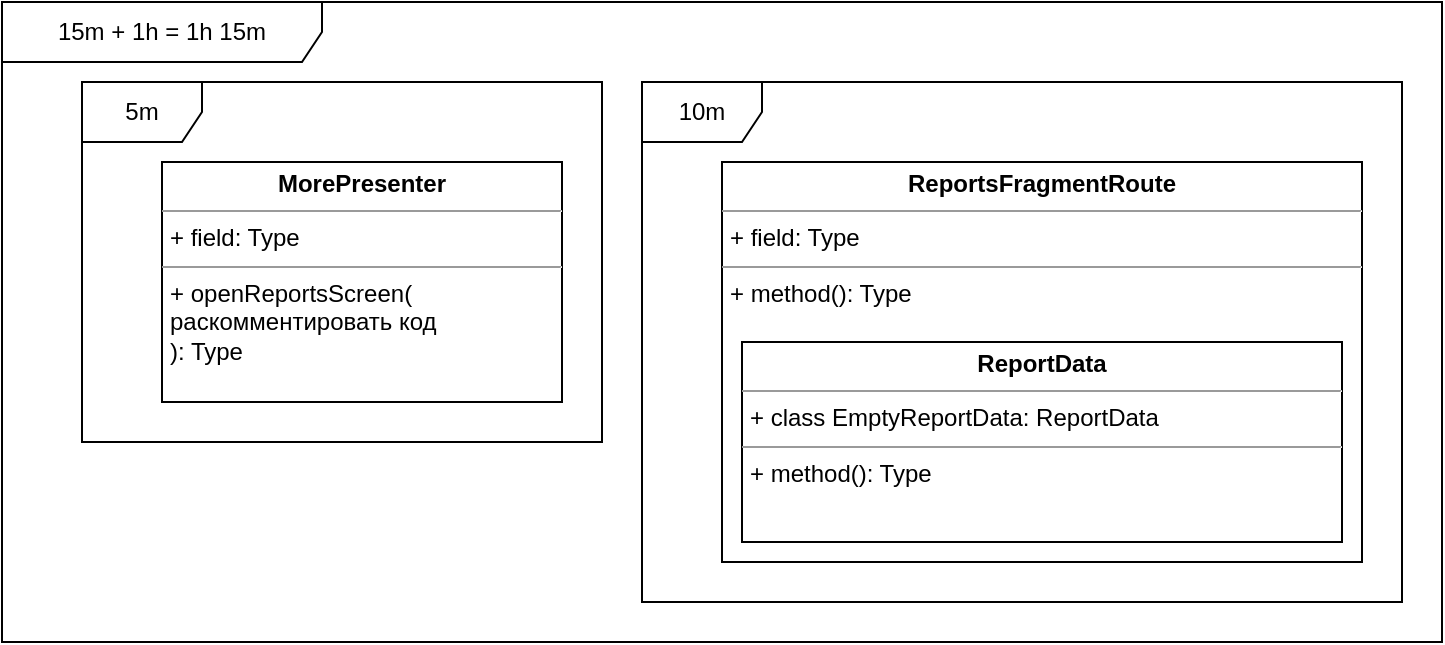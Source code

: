 <mxfile version="15.8.8" type="github">
  <diagram id="YitEPhutdmLgwl7x3tVX" name="Page-1">
    <mxGraphModel dx="981" dy="503" grid="1" gridSize="10" guides="1" tooltips="1" connect="1" arrows="1" fold="1" page="1" pageScale="1" pageWidth="850" pageHeight="1100" math="0" shadow="0">
      <root>
        <mxCell id="0" />
        <mxCell id="1" parent="0" />
        <mxCell id="E96wlflOfLN5kJbpFzNU-1" value="&lt;p style=&quot;margin: 0px ; margin-top: 4px ; text-align: center&quot;&gt;&lt;b&gt;MorePresenter&lt;/b&gt;&lt;/p&gt;&lt;hr size=&quot;1&quot;&gt;&lt;p style=&quot;margin: 0px ; margin-left: 4px&quot;&gt;+ field: Type&lt;/p&gt;&lt;hr size=&quot;1&quot;&gt;&lt;p style=&quot;margin: 0px ; margin-left: 4px&quot;&gt;+ openReportsScreen(&lt;/p&gt;&lt;p style=&quot;margin: 0px ; margin-left: 4px&quot;&gt;раскомментировать код&lt;br&gt;&lt;/p&gt;&lt;p style=&quot;margin: 0px ; margin-left: 4px&quot;&gt;): Type&lt;/p&gt;" style="verticalAlign=top;align=left;overflow=fill;fontSize=12;fontFamily=Helvetica;html=1;" vertex="1" parent="1">
          <mxGeometry x="80" y="80" width="200" height="120" as="geometry" />
        </mxCell>
        <mxCell id="E96wlflOfLN5kJbpFzNU-2" value="&lt;p style=&quot;margin: 0px ; margin-top: 4px ; text-align: center&quot;&gt;&lt;b&gt;ReportsFragmentRoute&lt;/b&gt;&lt;/p&gt;&lt;hr size=&quot;1&quot;&gt;&lt;p style=&quot;margin: 0px ; margin-left: 4px&quot;&gt;+ field: Type&lt;/p&gt;&lt;hr size=&quot;1&quot;&gt;&lt;p style=&quot;margin: 0px ; margin-left: 4px&quot;&gt;+ method(): Type&lt;/p&gt;" style="verticalAlign=top;align=left;overflow=fill;fontSize=12;fontFamily=Helvetica;html=1;" vertex="1" parent="1">
          <mxGeometry x="360" y="80" width="320" height="200" as="geometry" />
        </mxCell>
        <mxCell id="E96wlflOfLN5kJbpFzNU-3" value="&lt;p style=&quot;margin: 0px ; margin-top: 4px ; text-align: center&quot;&gt;&lt;b&gt;ReportData&lt;/b&gt;&lt;/p&gt;&lt;hr size=&quot;1&quot;&gt;&lt;p style=&quot;margin: 0px ; margin-left: 4px&quot;&gt;+ class EmptyReportData: ReportData&lt;/p&gt;&lt;hr size=&quot;1&quot;&gt;&lt;p style=&quot;margin: 0px ; margin-left: 4px&quot;&gt;+ method(): Type&lt;/p&gt;" style="verticalAlign=top;align=left;overflow=fill;fontSize=12;fontFamily=Helvetica;html=1;" vertex="1" parent="1">
          <mxGeometry x="370" y="170" width="300" height="100" as="geometry" />
        </mxCell>
        <mxCell id="E96wlflOfLN5kJbpFzNU-4" value="5m" style="shape=umlFrame;whiteSpace=wrap;html=1;" vertex="1" parent="1">
          <mxGeometry x="40" y="40" width="260" height="180" as="geometry" />
        </mxCell>
        <mxCell id="E96wlflOfLN5kJbpFzNU-6" value="10m" style="shape=umlFrame;whiteSpace=wrap;html=1;" vertex="1" parent="1">
          <mxGeometry x="320" y="40" width="380" height="260" as="geometry" />
        </mxCell>
        <mxCell id="E96wlflOfLN5kJbpFzNU-7" value="15m + 1h = 1h 15m" style="shape=umlFrame;whiteSpace=wrap;html=1;width=160;height=30;" vertex="1" parent="1">
          <mxGeometry width="720" height="320" as="geometry" />
        </mxCell>
      </root>
    </mxGraphModel>
  </diagram>
</mxfile>
